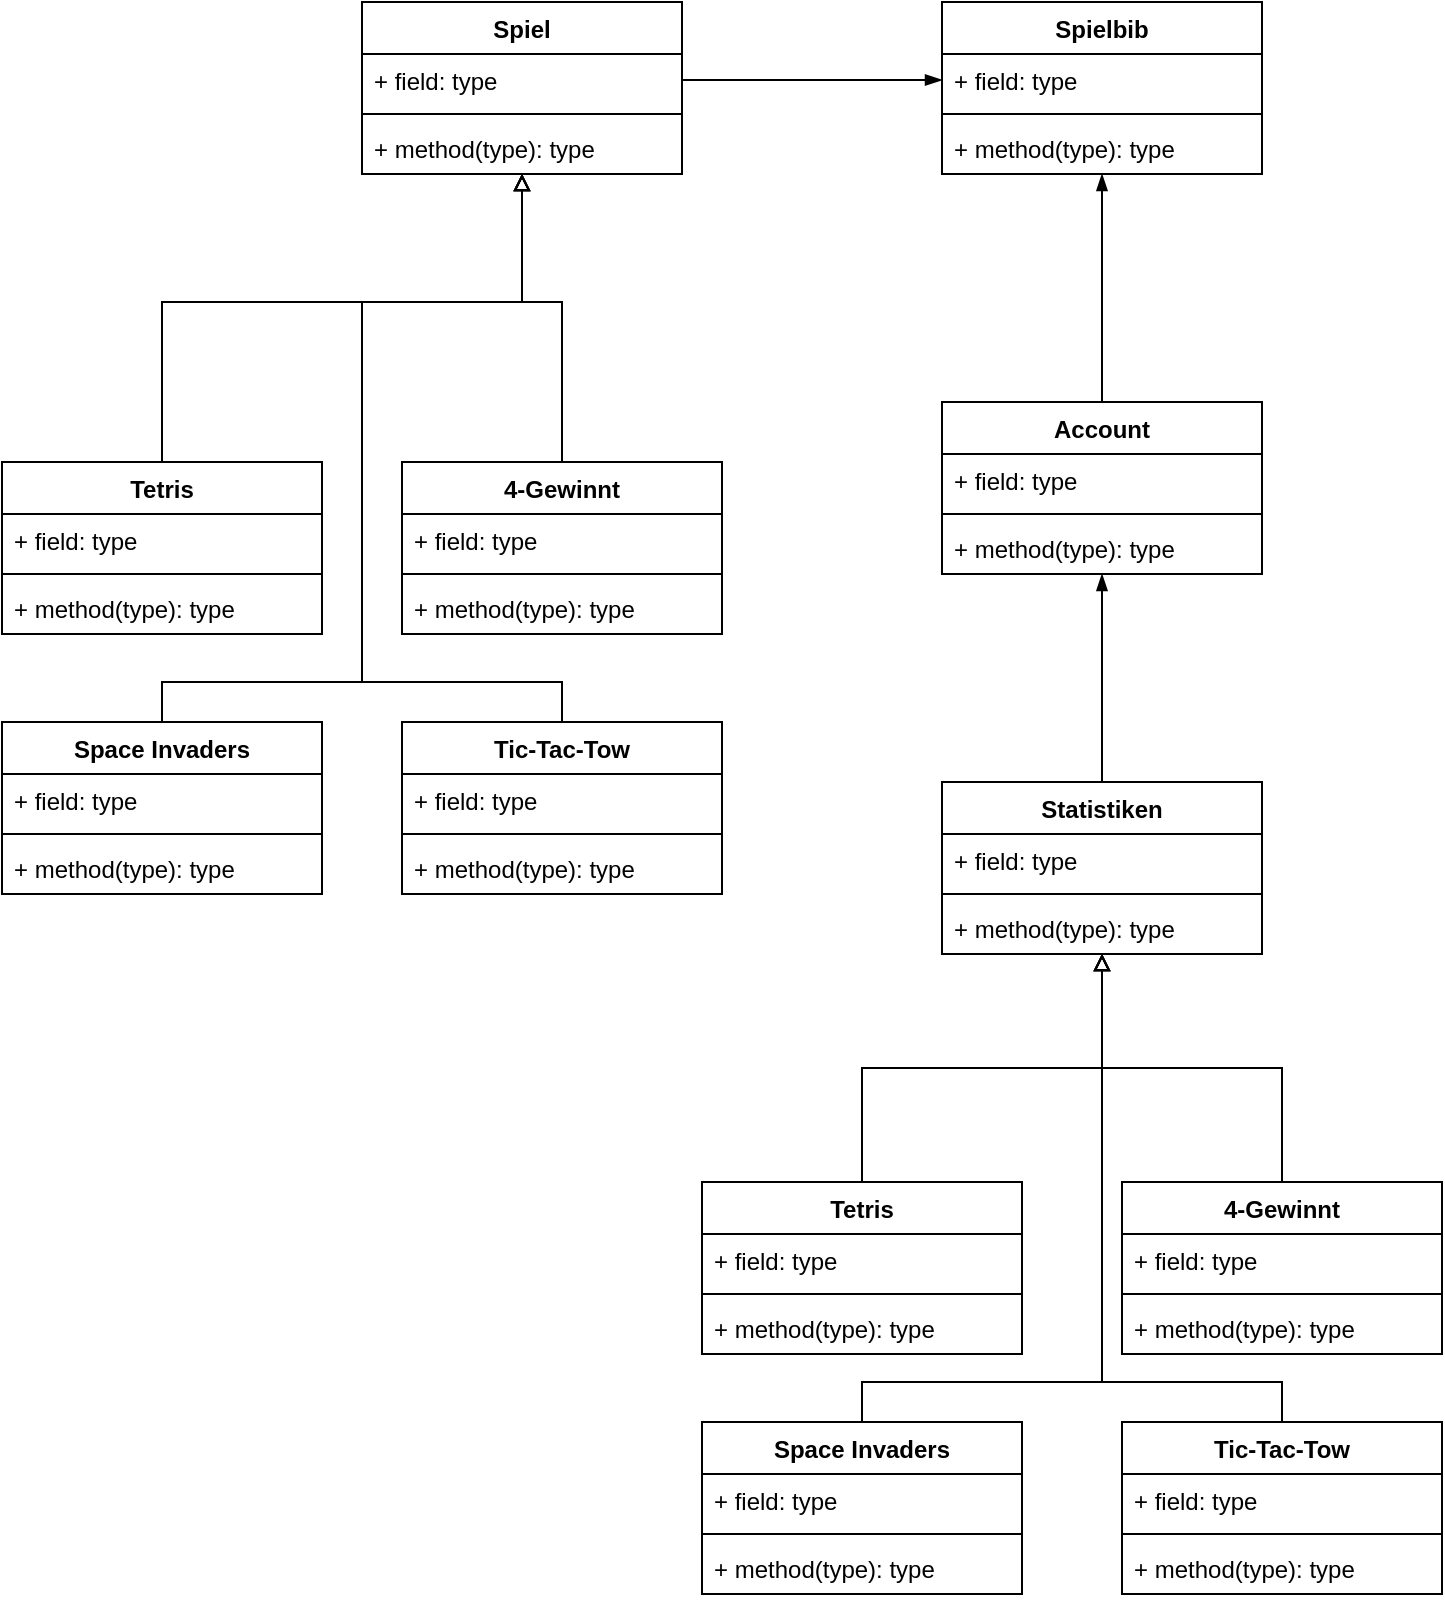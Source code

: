 <mxfile version="20.0.1"><diagram id="C5RBs43oDa-KdzZeNtuy" name="Page-1"><mxGraphModel dx="948" dy="546" grid="1" gridSize="10" guides="1" tooltips="1" connect="1" arrows="1" fold="1" page="1" pageScale="1" pageWidth="827" pageHeight="1169" math="0" shadow="0"><root><mxCell id="WIyWlLk6GJQsqaUBKTNV-0"/><mxCell id="WIyWlLk6GJQsqaUBKTNV-1" parent="WIyWlLk6GJQsqaUBKTNV-0"/><mxCell id="t8QQ8qDsQZxPHgyfxvnu-36" style="edgeStyle=orthogonalEdgeStyle;rounded=0;orthogonalLoop=1;jettySize=auto;html=1;exitX=0.5;exitY=0;exitDx=0;exitDy=0;endArrow=block;endFill=0;" edge="1" parent="WIyWlLk6GJQsqaUBKTNV-1" source="CGmSPY44PFoS6sh_zwTK-30" target="t8QQ8qDsQZxPHgyfxvnu-28"><mxGeometry relative="1" as="geometry"/></mxCell><mxCell id="CGmSPY44PFoS6sh_zwTK-30" value="Tetris" style="swimlane;fontStyle=1;align=center;verticalAlign=top;childLayout=stackLayout;horizontal=1;startSize=26;horizontalStack=0;resizeParent=1;resizeParentMax=0;resizeLast=0;collapsible=1;marginBottom=0;" parent="WIyWlLk6GJQsqaUBKTNV-1" vertex="1"><mxGeometry x="380" y="720" width="160" height="86" as="geometry"/></mxCell><mxCell id="CGmSPY44PFoS6sh_zwTK-31" value="+ field: type" style="text;strokeColor=none;fillColor=none;align=left;verticalAlign=top;spacingLeft=4;spacingRight=4;overflow=hidden;rotatable=0;points=[[0,0.5],[1,0.5]];portConstraint=eastwest;" parent="CGmSPY44PFoS6sh_zwTK-30" vertex="1"><mxGeometry y="26" width="160" height="26" as="geometry"/></mxCell><mxCell id="CGmSPY44PFoS6sh_zwTK-32" value="" style="line;strokeWidth=1;fillColor=none;align=left;verticalAlign=middle;spacingTop=-1;spacingLeft=3;spacingRight=3;rotatable=0;labelPosition=right;points=[];portConstraint=eastwest;" parent="CGmSPY44PFoS6sh_zwTK-30" vertex="1"><mxGeometry y="52" width="160" height="8" as="geometry"/></mxCell><mxCell id="CGmSPY44PFoS6sh_zwTK-33" value="+ method(type): type" style="text;strokeColor=none;fillColor=none;align=left;verticalAlign=top;spacingLeft=4;spacingRight=4;overflow=hidden;rotatable=0;points=[[0,0.5],[1,0.5]];portConstraint=eastwest;" parent="CGmSPY44PFoS6sh_zwTK-30" vertex="1"><mxGeometry y="60" width="160" height="26" as="geometry"/></mxCell><mxCell id="t8QQ8qDsQZxPHgyfxvnu-37" style="edgeStyle=orthogonalEdgeStyle;rounded=0;orthogonalLoop=1;jettySize=auto;html=1;exitX=0.5;exitY=0;exitDx=0;exitDy=0;endArrow=block;endFill=0;" edge="1" parent="WIyWlLk6GJQsqaUBKTNV-1" source="CGmSPY44PFoS6sh_zwTK-34" target="t8QQ8qDsQZxPHgyfxvnu-28"><mxGeometry relative="1" as="geometry"/></mxCell><mxCell id="CGmSPY44PFoS6sh_zwTK-34" value="4-Gewinnt" style="swimlane;fontStyle=1;align=center;verticalAlign=top;childLayout=stackLayout;horizontal=1;startSize=26;horizontalStack=0;resizeParent=1;resizeParentMax=0;resizeLast=0;collapsible=1;marginBottom=0;" parent="WIyWlLk6GJQsqaUBKTNV-1" vertex="1"><mxGeometry x="590" y="720" width="160" height="86" as="geometry"/></mxCell><mxCell id="CGmSPY44PFoS6sh_zwTK-35" value="+ field: type" style="text;strokeColor=none;fillColor=none;align=left;verticalAlign=top;spacingLeft=4;spacingRight=4;overflow=hidden;rotatable=0;points=[[0,0.5],[1,0.5]];portConstraint=eastwest;" parent="CGmSPY44PFoS6sh_zwTK-34" vertex="1"><mxGeometry y="26" width="160" height="26" as="geometry"/></mxCell><mxCell id="CGmSPY44PFoS6sh_zwTK-36" value="" style="line;strokeWidth=1;fillColor=none;align=left;verticalAlign=middle;spacingTop=-1;spacingLeft=3;spacingRight=3;rotatable=0;labelPosition=right;points=[];portConstraint=eastwest;" parent="CGmSPY44PFoS6sh_zwTK-34" vertex="1"><mxGeometry y="52" width="160" height="8" as="geometry"/></mxCell><mxCell id="CGmSPY44PFoS6sh_zwTK-37" value="+ method(type): type" style="text;strokeColor=none;fillColor=none;align=left;verticalAlign=top;spacingLeft=4;spacingRight=4;overflow=hidden;rotatable=0;points=[[0,0.5],[1,0.5]];portConstraint=eastwest;" parent="CGmSPY44PFoS6sh_zwTK-34" vertex="1"><mxGeometry y="60" width="160" height="26" as="geometry"/></mxCell><mxCell id="t8QQ8qDsQZxPHgyfxvnu-38" style="edgeStyle=orthogonalEdgeStyle;rounded=0;orthogonalLoop=1;jettySize=auto;html=1;exitX=0.5;exitY=0;exitDx=0;exitDy=0;endArrow=block;endFill=0;" edge="1" parent="WIyWlLk6GJQsqaUBKTNV-1" source="CGmSPY44PFoS6sh_zwTK-38" target="t8QQ8qDsQZxPHgyfxvnu-28"><mxGeometry relative="1" as="geometry"><Array as="points"><mxPoint x="460" y="820"/><mxPoint x="580" y="820"/></Array></mxGeometry></mxCell><mxCell id="CGmSPY44PFoS6sh_zwTK-38" value="Space Invaders" style="swimlane;fontStyle=1;align=center;verticalAlign=top;childLayout=stackLayout;horizontal=1;startSize=26;horizontalStack=0;resizeParent=1;resizeParentMax=0;resizeLast=0;collapsible=1;marginBottom=0;" parent="WIyWlLk6GJQsqaUBKTNV-1" vertex="1"><mxGeometry x="380" y="840" width="160" height="86" as="geometry"/></mxCell><mxCell id="CGmSPY44PFoS6sh_zwTK-39" value="+ field: type" style="text;strokeColor=none;fillColor=none;align=left;verticalAlign=top;spacingLeft=4;spacingRight=4;overflow=hidden;rotatable=0;points=[[0,0.5],[1,0.5]];portConstraint=eastwest;" parent="CGmSPY44PFoS6sh_zwTK-38" vertex="1"><mxGeometry y="26" width="160" height="26" as="geometry"/></mxCell><mxCell id="CGmSPY44PFoS6sh_zwTK-40" value="" style="line;strokeWidth=1;fillColor=none;align=left;verticalAlign=middle;spacingTop=-1;spacingLeft=3;spacingRight=3;rotatable=0;labelPosition=right;points=[];portConstraint=eastwest;" parent="CGmSPY44PFoS6sh_zwTK-38" vertex="1"><mxGeometry y="52" width="160" height="8" as="geometry"/></mxCell><mxCell id="CGmSPY44PFoS6sh_zwTK-41" value="+ method(type): type" style="text;strokeColor=none;fillColor=none;align=left;verticalAlign=top;spacingLeft=4;spacingRight=4;overflow=hidden;rotatable=0;points=[[0,0.5],[1,0.5]];portConstraint=eastwest;" parent="CGmSPY44PFoS6sh_zwTK-38" vertex="1"><mxGeometry y="60" width="160" height="26" as="geometry"/></mxCell><mxCell id="t8QQ8qDsQZxPHgyfxvnu-39" style="edgeStyle=orthogonalEdgeStyle;rounded=0;orthogonalLoop=1;jettySize=auto;html=1;exitX=0.5;exitY=0;exitDx=0;exitDy=0;endArrow=block;endFill=0;" edge="1" parent="WIyWlLk6GJQsqaUBKTNV-1" source="CGmSPY44PFoS6sh_zwTK-42" target="t8QQ8qDsQZxPHgyfxvnu-28"><mxGeometry relative="1" as="geometry"><Array as="points"><mxPoint x="670" y="820"/><mxPoint x="580" y="820"/></Array></mxGeometry></mxCell><mxCell id="CGmSPY44PFoS6sh_zwTK-42" value="Tic-Tac-Tow" style="swimlane;fontStyle=1;align=center;verticalAlign=top;childLayout=stackLayout;horizontal=1;startSize=26;horizontalStack=0;resizeParent=1;resizeParentMax=0;resizeLast=0;collapsible=1;marginBottom=0;" parent="WIyWlLk6GJQsqaUBKTNV-1" vertex="1"><mxGeometry x="590" y="840" width="160" height="86" as="geometry"/></mxCell><mxCell id="CGmSPY44PFoS6sh_zwTK-43" value="+ field: type" style="text;strokeColor=none;fillColor=none;align=left;verticalAlign=top;spacingLeft=4;spacingRight=4;overflow=hidden;rotatable=0;points=[[0,0.5],[1,0.5]];portConstraint=eastwest;" parent="CGmSPY44PFoS6sh_zwTK-42" vertex="1"><mxGeometry y="26" width="160" height="26" as="geometry"/></mxCell><mxCell id="CGmSPY44PFoS6sh_zwTK-44" value="" style="line;strokeWidth=1;fillColor=none;align=left;verticalAlign=middle;spacingTop=-1;spacingLeft=3;spacingRight=3;rotatable=0;labelPosition=right;points=[];portConstraint=eastwest;" parent="CGmSPY44PFoS6sh_zwTK-42" vertex="1"><mxGeometry y="52" width="160" height="8" as="geometry"/></mxCell><mxCell id="CGmSPY44PFoS6sh_zwTK-45" value="+ method(type): type" style="text;strokeColor=none;fillColor=none;align=left;verticalAlign=top;spacingLeft=4;spacingRight=4;overflow=hidden;rotatable=0;points=[[0,0.5],[1,0.5]];portConstraint=eastwest;" parent="CGmSPY44PFoS6sh_zwTK-42" vertex="1"><mxGeometry y="60" width="160" height="26" as="geometry"/></mxCell><mxCell id="t8QQ8qDsQZxPHgyfxvnu-32" style="edgeStyle=orthogonalEdgeStyle;rounded=0;orthogonalLoop=1;jettySize=auto;html=1;exitX=0.5;exitY=0;exitDx=0;exitDy=0;endArrow=block;endFill=0;" edge="1" parent="WIyWlLk6GJQsqaUBKTNV-1" source="t8QQ8qDsQZxPHgyfxvnu-0" target="t8QQ8qDsQZxPHgyfxvnu-16"><mxGeometry relative="1" as="geometry"><Array as="points"><mxPoint x="110" y="280"/><mxPoint x="290" y="280"/></Array></mxGeometry></mxCell><mxCell id="t8QQ8qDsQZxPHgyfxvnu-0" value="Tetris" style="swimlane;fontStyle=1;align=center;verticalAlign=top;childLayout=stackLayout;horizontal=1;startSize=26;horizontalStack=0;resizeParent=1;resizeParentMax=0;resizeLast=0;collapsible=1;marginBottom=0;" vertex="1" parent="WIyWlLk6GJQsqaUBKTNV-1"><mxGeometry x="30" y="360" width="160" height="86" as="geometry"/></mxCell><mxCell id="t8QQ8qDsQZxPHgyfxvnu-1" value="+ field: type" style="text;strokeColor=none;fillColor=none;align=left;verticalAlign=top;spacingLeft=4;spacingRight=4;overflow=hidden;rotatable=0;points=[[0,0.5],[1,0.5]];portConstraint=eastwest;" vertex="1" parent="t8QQ8qDsQZxPHgyfxvnu-0"><mxGeometry y="26" width="160" height="26" as="geometry"/></mxCell><mxCell id="t8QQ8qDsQZxPHgyfxvnu-2" value="" style="line;strokeWidth=1;fillColor=none;align=left;verticalAlign=middle;spacingTop=-1;spacingLeft=3;spacingRight=3;rotatable=0;labelPosition=right;points=[];portConstraint=eastwest;" vertex="1" parent="t8QQ8qDsQZxPHgyfxvnu-0"><mxGeometry y="52" width="160" height="8" as="geometry"/></mxCell><mxCell id="t8QQ8qDsQZxPHgyfxvnu-3" value="+ method(type): type" style="text;strokeColor=none;fillColor=none;align=left;verticalAlign=top;spacingLeft=4;spacingRight=4;overflow=hidden;rotatable=0;points=[[0,0.5],[1,0.5]];portConstraint=eastwest;" vertex="1" parent="t8QQ8qDsQZxPHgyfxvnu-0"><mxGeometry y="60" width="160" height="26" as="geometry"/></mxCell><mxCell id="t8QQ8qDsQZxPHgyfxvnu-33" style="edgeStyle=orthogonalEdgeStyle;rounded=0;orthogonalLoop=1;jettySize=auto;html=1;exitX=0.5;exitY=0;exitDx=0;exitDy=0;endArrow=block;endFill=0;" edge="1" parent="WIyWlLk6GJQsqaUBKTNV-1" source="t8QQ8qDsQZxPHgyfxvnu-4" target="t8QQ8qDsQZxPHgyfxvnu-16"><mxGeometry relative="1" as="geometry"><Array as="points"><mxPoint x="310" y="280"/><mxPoint x="290" y="280"/></Array></mxGeometry></mxCell><mxCell id="t8QQ8qDsQZxPHgyfxvnu-4" value="4-Gewinnt" style="swimlane;fontStyle=1;align=center;verticalAlign=top;childLayout=stackLayout;horizontal=1;startSize=26;horizontalStack=0;resizeParent=1;resizeParentMax=0;resizeLast=0;collapsible=1;marginBottom=0;" vertex="1" parent="WIyWlLk6GJQsqaUBKTNV-1"><mxGeometry x="230" y="360" width="160" height="86" as="geometry"/></mxCell><mxCell id="t8QQ8qDsQZxPHgyfxvnu-5" value="+ field: type" style="text;strokeColor=none;fillColor=none;align=left;verticalAlign=top;spacingLeft=4;spacingRight=4;overflow=hidden;rotatable=0;points=[[0,0.5],[1,0.5]];portConstraint=eastwest;" vertex="1" parent="t8QQ8qDsQZxPHgyfxvnu-4"><mxGeometry y="26" width="160" height="26" as="geometry"/></mxCell><mxCell id="t8QQ8qDsQZxPHgyfxvnu-6" value="" style="line;strokeWidth=1;fillColor=none;align=left;verticalAlign=middle;spacingTop=-1;spacingLeft=3;spacingRight=3;rotatable=0;labelPosition=right;points=[];portConstraint=eastwest;" vertex="1" parent="t8QQ8qDsQZxPHgyfxvnu-4"><mxGeometry y="52" width="160" height="8" as="geometry"/></mxCell><mxCell id="t8QQ8qDsQZxPHgyfxvnu-7" value="+ method(type): type" style="text;strokeColor=none;fillColor=none;align=left;verticalAlign=top;spacingLeft=4;spacingRight=4;overflow=hidden;rotatable=0;points=[[0,0.5],[1,0.5]];portConstraint=eastwest;" vertex="1" parent="t8QQ8qDsQZxPHgyfxvnu-4"><mxGeometry y="60" width="160" height="26" as="geometry"/></mxCell><mxCell id="t8QQ8qDsQZxPHgyfxvnu-34" style="edgeStyle=orthogonalEdgeStyle;rounded=0;orthogonalLoop=1;jettySize=auto;html=1;exitX=0.5;exitY=0;exitDx=0;exitDy=0;endArrow=block;endFill=0;" edge="1" parent="WIyWlLk6GJQsqaUBKTNV-1" source="t8QQ8qDsQZxPHgyfxvnu-8" target="t8QQ8qDsQZxPHgyfxvnu-16"><mxGeometry relative="1" as="geometry"><Array as="points"><mxPoint x="110" y="470"/><mxPoint x="210" y="470"/><mxPoint x="210" y="280"/><mxPoint x="290" y="280"/></Array></mxGeometry></mxCell><mxCell id="t8QQ8qDsQZxPHgyfxvnu-8" value="Space Invaders" style="swimlane;fontStyle=1;align=center;verticalAlign=top;childLayout=stackLayout;horizontal=1;startSize=26;horizontalStack=0;resizeParent=1;resizeParentMax=0;resizeLast=0;collapsible=1;marginBottom=0;" vertex="1" parent="WIyWlLk6GJQsqaUBKTNV-1"><mxGeometry x="30" y="490" width="160" height="86" as="geometry"/></mxCell><mxCell id="t8QQ8qDsQZxPHgyfxvnu-9" value="+ field: type" style="text;strokeColor=none;fillColor=none;align=left;verticalAlign=top;spacingLeft=4;spacingRight=4;overflow=hidden;rotatable=0;points=[[0,0.5],[1,0.5]];portConstraint=eastwest;" vertex="1" parent="t8QQ8qDsQZxPHgyfxvnu-8"><mxGeometry y="26" width="160" height="26" as="geometry"/></mxCell><mxCell id="t8QQ8qDsQZxPHgyfxvnu-10" value="" style="line;strokeWidth=1;fillColor=none;align=left;verticalAlign=middle;spacingTop=-1;spacingLeft=3;spacingRight=3;rotatable=0;labelPosition=right;points=[];portConstraint=eastwest;" vertex="1" parent="t8QQ8qDsQZxPHgyfxvnu-8"><mxGeometry y="52" width="160" height="8" as="geometry"/></mxCell><mxCell id="t8QQ8qDsQZxPHgyfxvnu-11" value="+ method(type): type" style="text;strokeColor=none;fillColor=none;align=left;verticalAlign=top;spacingLeft=4;spacingRight=4;overflow=hidden;rotatable=0;points=[[0,0.5],[1,0.5]];portConstraint=eastwest;" vertex="1" parent="t8QQ8qDsQZxPHgyfxvnu-8"><mxGeometry y="60" width="160" height="26" as="geometry"/></mxCell><mxCell id="t8QQ8qDsQZxPHgyfxvnu-35" style="edgeStyle=orthogonalEdgeStyle;rounded=0;orthogonalLoop=1;jettySize=auto;html=1;exitX=0.5;exitY=0;exitDx=0;exitDy=0;endArrow=block;endFill=0;" edge="1" parent="WIyWlLk6GJQsqaUBKTNV-1" source="t8QQ8qDsQZxPHgyfxvnu-12" target="t8QQ8qDsQZxPHgyfxvnu-16"><mxGeometry relative="1" as="geometry"><Array as="points"><mxPoint x="310" y="470"/><mxPoint x="210" y="470"/><mxPoint x="210" y="280"/><mxPoint x="290" y="280"/></Array></mxGeometry></mxCell><mxCell id="t8QQ8qDsQZxPHgyfxvnu-12" value="Tic-Tac-Tow" style="swimlane;fontStyle=1;align=center;verticalAlign=top;childLayout=stackLayout;horizontal=1;startSize=26;horizontalStack=0;resizeParent=1;resizeParentMax=0;resizeLast=0;collapsible=1;marginBottom=0;" vertex="1" parent="WIyWlLk6GJQsqaUBKTNV-1"><mxGeometry x="230" y="490" width="160" height="86" as="geometry"/></mxCell><mxCell id="t8QQ8qDsQZxPHgyfxvnu-13" value="+ field: type" style="text;strokeColor=none;fillColor=none;align=left;verticalAlign=top;spacingLeft=4;spacingRight=4;overflow=hidden;rotatable=0;points=[[0,0.5],[1,0.5]];portConstraint=eastwest;" vertex="1" parent="t8QQ8qDsQZxPHgyfxvnu-12"><mxGeometry y="26" width="160" height="26" as="geometry"/></mxCell><mxCell id="t8QQ8qDsQZxPHgyfxvnu-14" value="" style="line;strokeWidth=1;fillColor=none;align=left;verticalAlign=middle;spacingTop=-1;spacingLeft=3;spacingRight=3;rotatable=0;labelPosition=right;points=[];portConstraint=eastwest;" vertex="1" parent="t8QQ8qDsQZxPHgyfxvnu-12"><mxGeometry y="52" width="160" height="8" as="geometry"/></mxCell><mxCell id="t8QQ8qDsQZxPHgyfxvnu-15" value="+ method(type): type" style="text;strokeColor=none;fillColor=none;align=left;verticalAlign=top;spacingLeft=4;spacingRight=4;overflow=hidden;rotatable=0;points=[[0,0.5],[1,0.5]];portConstraint=eastwest;" vertex="1" parent="t8QQ8qDsQZxPHgyfxvnu-12"><mxGeometry y="60" width="160" height="26" as="geometry"/></mxCell><mxCell id="t8QQ8qDsQZxPHgyfxvnu-16" value="Spiel" style="swimlane;fontStyle=1;align=center;verticalAlign=top;childLayout=stackLayout;horizontal=1;startSize=26;horizontalStack=0;resizeParent=1;resizeParentMax=0;resizeLast=0;collapsible=1;marginBottom=0;" vertex="1" parent="WIyWlLk6GJQsqaUBKTNV-1"><mxGeometry x="210" y="130" width="160" height="86" as="geometry"/></mxCell><mxCell id="t8QQ8qDsQZxPHgyfxvnu-17" value="+ field: type" style="text;strokeColor=none;fillColor=none;align=left;verticalAlign=top;spacingLeft=4;spacingRight=4;overflow=hidden;rotatable=0;points=[[0,0.5],[1,0.5]];portConstraint=eastwest;" vertex="1" parent="t8QQ8qDsQZxPHgyfxvnu-16"><mxGeometry y="26" width="160" height="26" as="geometry"/></mxCell><mxCell id="t8QQ8qDsQZxPHgyfxvnu-18" value="" style="line;strokeWidth=1;fillColor=none;align=left;verticalAlign=middle;spacingTop=-1;spacingLeft=3;spacingRight=3;rotatable=0;labelPosition=right;points=[];portConstraint=eastwest;" vertex="1" parent="t8QQ8qDsQZxPHgyfxvnu-16"><mxGeometry y="52" width="160" height="8" as="geometry"/></mxCell><mxCell id="t8QQ8qDsQZxPHgyfxvnu-19" value="+ method(type): type" style="text;strokeColor=none;fillColor=none;align=left;verticalAlign=top;spacingLeft=4;spacingRight=4;overflow=hidden;rotatable=0;points=[[0,0.5],[1,0.5]];portConstraint=eastwest;" vertex="1" parent="t8QQ8qDsQZxPHgyfxvnu-16"><mxGeometry y="60" width="160" height="26" as="geometry"/></mxCell><mxCell id="t8QQ8qDsQZxPHgyfxvnu-20" value="Spielbib" style="swimlane;fontStyle=1;align=center;verticalAlign=top;childLayout=stackLayout;horizontal=1;startSize=26;horizontalStack=0;resizeParent=1;resizeParentMax=0;resizeLast=0;collapsible=1;marginBottom=0;" vertex="1" parent="WIyWlLk6GJQsqaUBKTNV-1"><mxGeometry x="500" y="130" width="160" height="86" as="geometry"/></mxCell><mxCell id="t8QQ8qDsQZxPHgyfxvnu-21" value="+ field: type" style="text;strokeColor=none;fillColor=none;align=left;verticalAlign=top;spacingLeft=4;spacingRight=4;overflow=hidden;rotatable=0;points=[[0,0.5],[1,0.5]];portConstraint=eastwest;" vertex="1" parent="t8QQ8qDsQZxPHgyfxvnu-20"><mxGeometry y="26" width="160" height="26" as="geometry"/></mxCell><mxCell id="t8QQ8qDsQZxPHgyfxvnu-22" value="" style="line;strokeWidth=1;fillColor=none;align=left;verticalAlign=middle;spacingTop=-1;spacingLeft=3;spacingRight=3;rotatable=0;labelPosition=right;points=[];portConstraint=eastwest;" vertex="1" parent="t8QQ8qDsQZxPHgyfxvnu-20"><mxGeometry y="52" width="160" height="8" as="geometry"/></mxCell><mxCell id="t8QQ8qDsQZxPHgyfxvnu-23" value="+ method(type): type" style="text;strokeColor=none;fillColor=none;align=left;verticalAlign=top;spacingLeft=4;spacingRight=4;overflow=hidden;rotatable=0;points=[[0,0.5],[1,0.5]];portConstraint=eastwest;" vertex="1" parent="t8QQ8qDsQZxPHgyfxvnu-20"><mxGeometry y="60" width="160" height="26" as="geometry"/></mxCell><mxCell id="t8QQ8qDsQZxPHgyfxvnu-41" style="edgeStyle=orthogonalEdgeStyle;rounded=0;orthogonalLoop=1;jettySize=auto;html=1;exitX=0.5;exitY=0;exitDx=0;exitDy=0;endArrow=blockThin;endFill=1;" edge="1" parent="WIyWlLk6GJQsqaUBKTNV-1" source="t8QQ8qDsQZxPHgyfxvnu-24" target="t8QQ8qDsQZxPHgyfxvnu-20"><mxGeometry relative="1" as="geometry"/></mxCell><mxCell id="t8QQ8qDsQZxPHgyfxvnu-24" value="Account" style="swimlane;fontStyle=1;align=center;verticalAlign=top;childLayout=stackLayout;horizontal=1;startSize=26;horizontalStack=0;resizeParent=1;resizeParentMax=0;resizeLast=0;collapsible=1;marginBottom=0;" vertex="1" parent="WIyWlLk6GJQsqaUBKTNV-1"><mxGeometry x="500" y="330" width="160" height="86" as="geometry"/></mxCell><mxCell id="t8QQ8qDsQZxPHgyfxvnu-25" value="+ field: type" style="text;strokeColor=none;fillColor=none;align=left;verticalAlign=top;spacingLeft=4;spacingRight=4;overflow=hidden;rotatable=0;points=[[0,0.5],[1,0.5]];portConstraint=eastwest;" vertex="1" parent="t8QQ8qDsQZxPHgyfxvnu-24"><mxGeometry y="26" width="160" height="26" as="geometry"/></mxCell><mxCell id="t8QQ8qDsQZxPHgyfxvnu-26" value="" style="line;strokeWidth=1;fillColor=none;align=left;verticalAlign=middle;spacingTop=-1;spacingLeft=3;spacingRight=3;rotatable=0;labelPosition=right;points=[];portConstraint=eastwest;" vertex="1" parent="t8QQ8qDsQZxPHgyfxvnu-24"><mxGeometry y="52" width="160" height="8" as="geometry"/></mxCell><mxCell id="t8QQ8qDsQZxPHgyfxvnu-27" value="+ method(type): type" style="text;strokeColor=none;fillColor=none;align=left;verticalAlign=top;spacingLeft=4;spacingRight=4;overflow=hidden;rotatable=0;points=[[0,0.5],[1,0.5]];portConstraint=eastwest;" vertex="1" parent="t8QQ8qDsQZxPHgyfxvnu-24"><mxGeometry y="60" width="160" height="26" as="geometry"/></mxCell><mxCell id="t8QQ8qDsQZxPHgyfxvnu-40" style="edgeStyle=orthogonalEdgeStyle;rounded=0;orthogonalLoop=1;jettySize=auto;html=1;exitX=0.5;exitY=0;exitDx=0;exitDy=0;endArrow=blockThin;endFill=1;" edge="1" parent="WIyWlLk6GJQsqaUBKTNV-1" source="t8QQ8qDsQZxPHgyfxvnu-28" target="t8QQ8qDsQZxPHgyfxvnu-24"><mxGeometry relative="1" as="geometry"/></mxCell><mxCell id="t8QQ8qDsQZxPHgyfxvnu-28" value="Statistiken" style="swimlane;fontStyle=1;align=center;verticalAlign=top;childLayout=stackLayout;horizontal=1;startSize=26;horizontalStack=0;resizeParent=1;resizeParentMax=0;resizeLast=0;collapsible=1;marginBottom=0;" vertex="1" parent="WIyWlLk6GJQsqaUBKTNV-1"><mxGeometry x="500" y="520" width="160" height="86" as="geometry"/></mxCell><mxCell id="t8QQ8qDsQZxPHgyfxvnu-29" value="+ field: type" style="text;strokeColor=none;fillColor=none;align=left;verticalAlign=top;spacingLeft=4;spacingRight=4;overflow=hidden;rotatable=0;points=[[0,0.5],[1,0.5]];portConstraint=eastwest;" vertex="1" parent="t8QQ8qDsQZxPHgyfxvnu-28"><mxGeometry y="26" width="160" height="26" as="geometry"/></mxCell><mxCell id="t8QQ8qDsQZxPHgyfxvnu-30" value="" style="line;strokeWidth=1;fillColor=none;align=left;verticalAlign=middle;spacingTop=-1;spacingLeft=3;spacingRight=3;rotatable=0;labelPosition=right;points=[];portConstraint=eastwest;" vertex="1" parent="t8QQ8qDsQZxPHgyfxvnu-28"><mxGeometry y="52" width="160" height="8" as="geometry"/></mxCell><mxCell id="t8QQ8qDsQZxPHgyfxvnu-31" value="+ method(type): type" style="text;strokeColor=none;fillColor=none;align=left;verticalAlign=top;spacingLeft=4;spacingRight=4;overflow=hidden;rotatable=0;points=[[0,0.5],[1,0.5]];portConstraint=eastwest;" vertex="1" parent="t8QQ8qDsQZxPHgyfxvnu-28"><mxGeometry y="60" width="160" height="26" as="geometry"/></mxCell><mxCell id="t8QQ8qDsQZxPHgyfxvnu-42" style="edgeStyle=orthogonalEdgeStyle;rounded=0;orthogonalLoop=1;jettySize=auto;html=1;exitX=1;exitY=0.5;exitDx=0;exitDy=0;endArrow=blockThin;endFill=1;" edge="1" parent="WIyWlLk6GJQsqaUBKTNV-1" source="t8QQ8qDsQZxPHgyfxvnu-17" target="t8QQ8qDsQZxPHgyfxvnu-21"><mxGeometry relative="1" as="geometry"/></mxCell></root></mxGraphModel></diagram></mxfile>